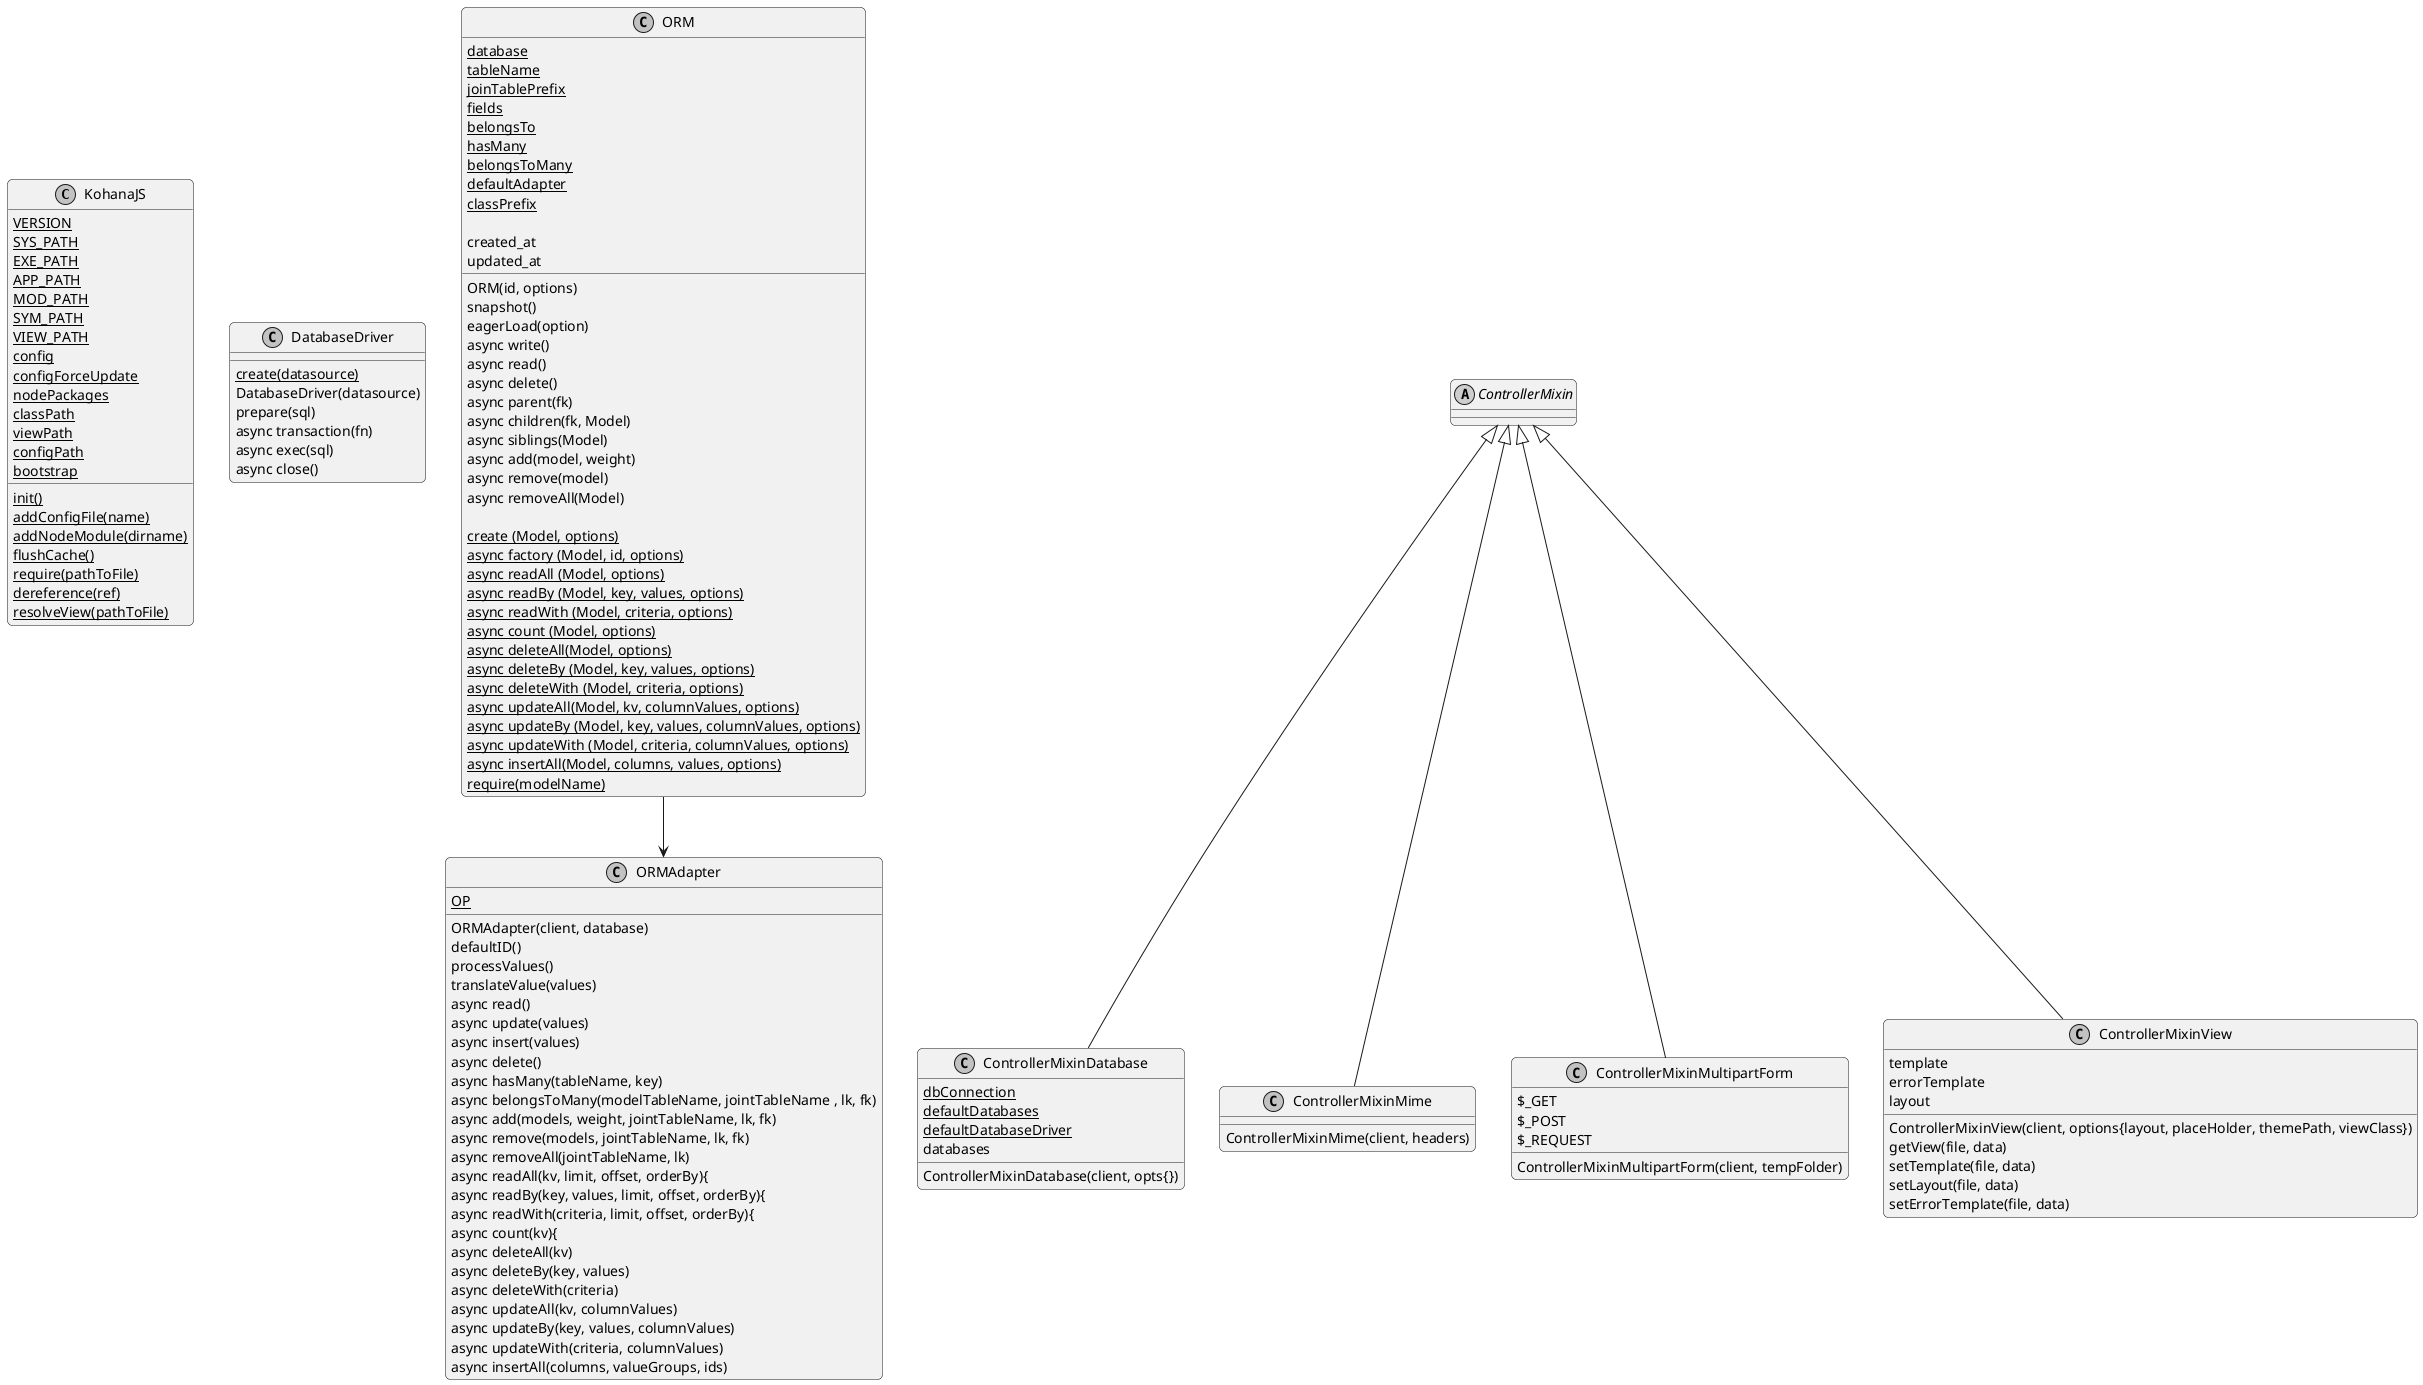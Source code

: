 @startuml
skinparam monochrome true
skinparam shadowing false
skinparam defaultFontName "URW DIN SemiCond"
skinparam defaultFontSize 14
skinparam roundcorner 10
skinparam classAttributeIconSize 0


class KohanaJS{
  {static} VERSION
  {static} SYS_PATH
  {static} EXE_PATH
  {static} APP_PATH
  {static} MOD_PATH
  {static} SYM_PATH
  {static} VIEW_PATH
  {static} config
  {static} configForceUpdate
  {static} nodePackages
  {static} classPath
  {static} viewPath
  {static} configPath
  {static} bootstrap

  {static} init()
  {static} addConfigFile(name)
  {static} addNodeModule(dirname)
  {static} flushCache()
  {static} require(pathToFile)
  {static} dereference(ref)
  {static} resolveView(pathToFile)
}

class DatabaseDriver{
  {static} create(datasource)
  DatabaseDriver(datasource)
  prepare(sql)
  async transaction(fn)
  async exec(sql)
  async close()
}

class ORM{
  {static} database
  {static} tableName
  {static} joinTablePrefix
  {static} fields
  {static} belongsTo
  {static} hasMany
  {static} belongsToMany
  {static} defaultAdapter
  {static} classPrefix

  created_at
  updated_at

  ORM(id, options)
  snapshot()
  eagerLoad(option)
  async write()
  async read()
  async delete()
  async parent(fk)
  async children(fk, Model)
  async siblings(Model)
  async add(model, weight)
  async remove(model)
  async removeAll(Model)

  {static} create (Model, options)
  {static} async factory (Model, id, options)
  {static} async readAll (Model, options)
  {static} async readBy (Model, key, values, options)
  {static} async readWith (Model, criteria, options)
  {static} async count (Model, options)
  {static} async deleteAll(Model, options)
  {static} async deleteBy (Model, key, values, options)
  {static} async deleteWith (Model, criteria, options)
  {static} async updateAll(Model, kv, columnValues, options)
  {static} async updateBy (Model, key, values, columnValues, options)
  {static} async updateWith (Model, criteria, columnValues, options)
  {static} async insertAll(Model, columns, values, options)
  {static} require(modelName)
}
ORM --> ORMAdapter
class ORMAdapter{
  {static} OP
  
  ORMAdapter(client, database)
  defaultID()
  processValues()
  translateValue(values)
  async read()
  async update(values)
  async insert(values)
  async delete()
  async hasMany(tableName, key)
  async belongsToMany(modelTableName, jointTableName , lk, fk)
  async add(models, weight, jointTableName, lk, fk)
  async remove(models, jointTableName, lk, fk)
  async removeAll(jointTableName, lk)
  async readAll(kv, limit, offset, orderBy){
  async readBy(key, values, limit, offset, orderBy){
  async readWith(criteria, limit, offset, orderBy){
  async count(kv){
  async deleteAll(kv)
  async deleteBy(key, values)
  async deleteWith(criteria)
  async updateAll(kv, columnValues)
  async updateBy(key, values, columnValues)
  async updateWith(criteria, columnValues)
  async insertAll(columns, valueGroups, ids)
}

abstract class ControllerMixin{
}
ControllerMixin <|-- ControllerMixinDatabase
ControllerMixin <|-- ControllerMixinMime
ControllerMixin <|-- ControllerMixinMultipartForm
ControllerMixin <|-- ControllerMixinView

class ControllerMixinDatabase{
  {static} dbConnection
  {static} defaultDatabases
  {static} defaultDatabaseDriver
  databases
  ControllerMixinDatabase(client, opts{})
}

class ControllerMixinMime{
  ControllerMixinMime(client, headers)
}

class ControllerMixinMultipartForm{
  $_GET
  $_POST
  $_REQUEST
  ControllerMixinMultipartForm(client, tempFolder)
}

class ControllerMixinView{
  template
  errorTemplate
  layout
  ControllerMixinView(client, options{layout, placeHolder, themePath, viewClass})
  getView(file, data)
  setTemplate(file, data)
  setLayout(file, data)
  setErrorTemplate(file, data)

}

@enduml